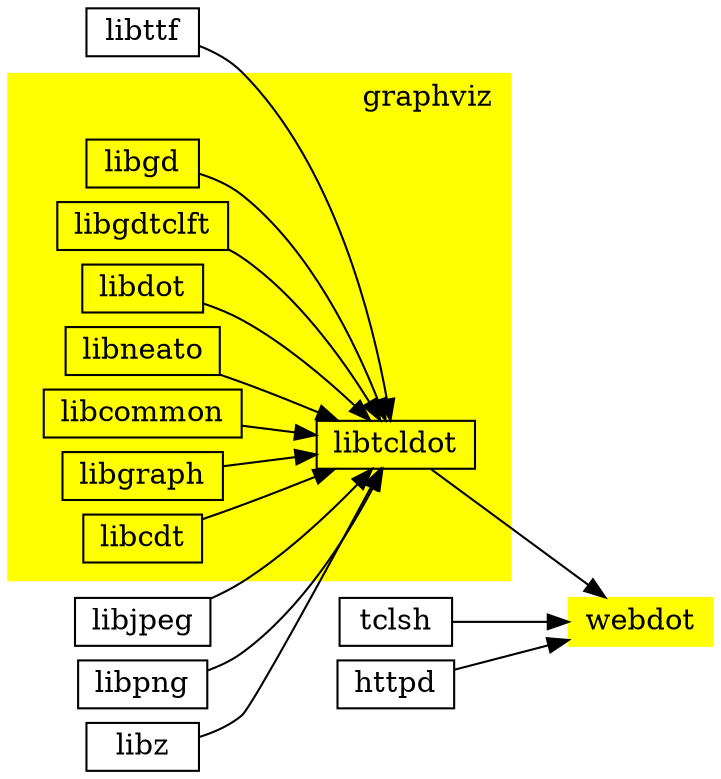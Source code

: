 digraph G {
  graph [rankdir=LR nodesep=0.1]
  node [shape=box height=0.1]
  {libttf libjpeg libpng libz}->libtcldot
  subgraph cluster_graphviz {
    graph [label="                                    graphviz"
      style=filled color=yellow]
    {libgd libgdtclft libdot libneato libcommon libgraph libcdt}->libtcldot
  }
  webdot [style=filled color=yellow]
  {libtcldot tclsh httpd}->webdot
}
